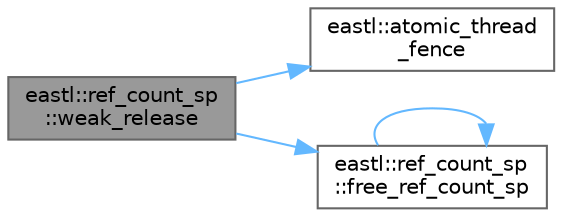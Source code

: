 digraph "eastl::ref_count_sp::weak_release"
{
 // LATEX_PDF_SIZE
  bgcolor="transparent";
  edge [fontname=Helvetica,fontsize=10,labelfontname=Helvetica,labelfontsize=10];
  node [fontname=Helvetica,fontsize=10,shape=box,height=0.2,width=0.4];
  rankdir="LR";
  Node1 [id="Node000001",label="eastl::ref_count_sp\l::weak_release",height=0.2,width=0.4,color="gray40", fillcolor="grey60", style="filled", fontcolor="black",tooltip=" "];
  Node1 -> Node2 [id="edge1_Node000001_Node000002",color="steelblue1",style="solid",tooltip=" "];
  Node2 [id="Node000002",label="eastl::atomic_thread\l_fence",height=0.2,width=0.4,color="grey40", fillcolor="white", style="filled",URL="$namespaceeastl.html#a9f49cd19e27dad24ac5e60cd338629ea",tooltip=" "];
  Node1 -> Node3 [id="edge2_Node000001_Node000003",color="steelblue1",style="solid",tooltip=" "];
  Node3 [id="Node000003",label="eastl::ref_count_sp\l::free_ref_count_sp",height=0.2,width=0.4,color="grey40", fillcolor="white", style="filled",URL="$structeastl_1_1ref__count__sp.html#aebb58f18548f7fb6de5f3e0ff0567d07",tooltip=" "];
  Node3 -> Node3 [id="edge3_Node000003_Node000003",color="steelblue1",style="solid",tooltip=" "];
}
